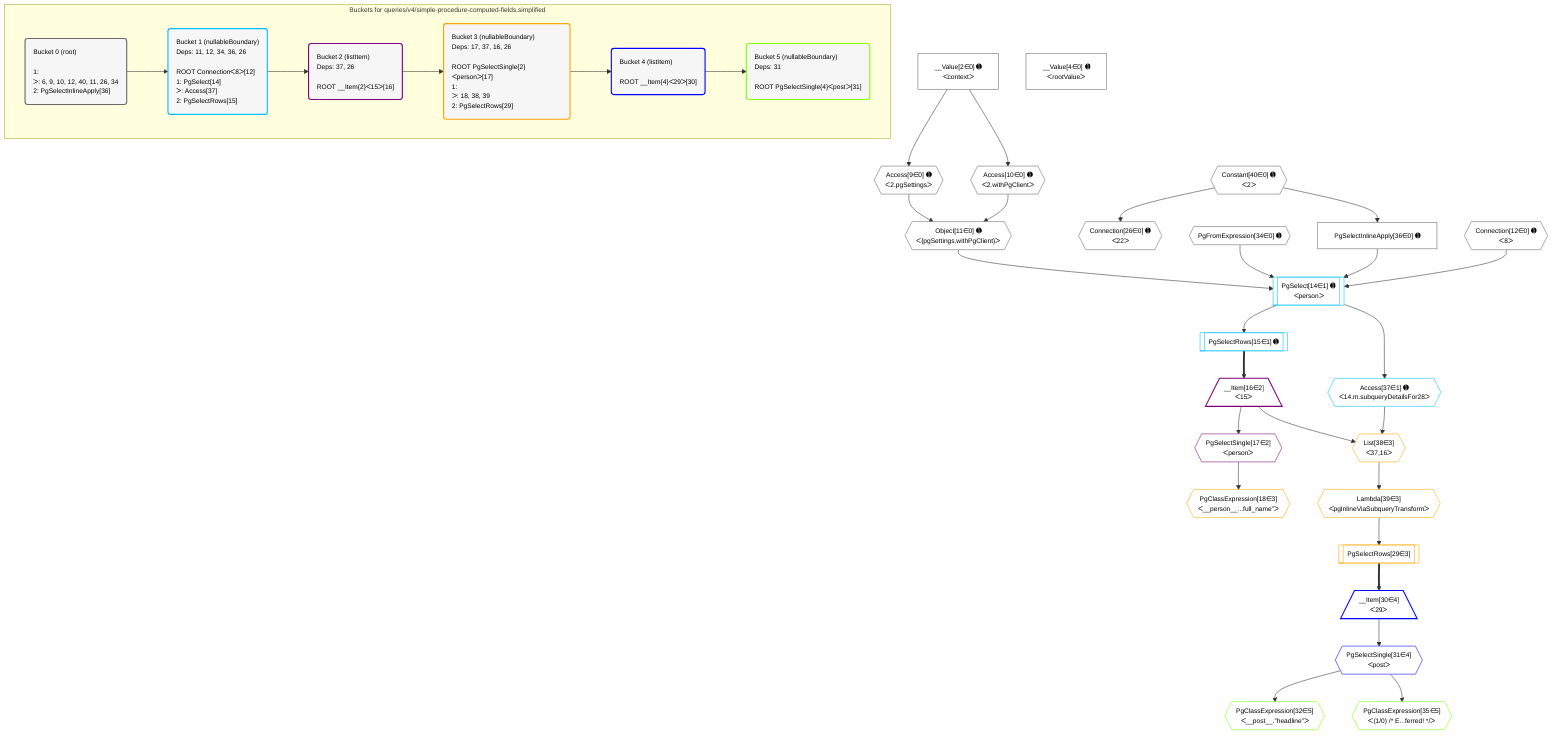 %%{init: {'themeVariables': { 'fontSize': '12px'}}}%%
graph TD
    classDef path fill:#eee,stroke:#000,color:#000
    classDef plan fill:#fff,stroke-width:1px,color:#000
    classDef itemplan fill:#fff,stroke-width:2px,color:#000
    classDef unbatchedplan fill:#dff,stroke-width:1px,color:#000
    classDef sideeffectplan fill:#fcc,stroke-width:2px,color:#000
    classDef bucket fill:#f6f6f6,color:#000,stroke-width:2px,text-align:left

    subgraph "Buckets for queries/v4/simple-procedure-computed-fields.simplified"
    Bucket0("Bucket 0 (root)<br /><br />1: <br />ᐳ: 6, 9, 10, 12, 40, 11, 26, 34<br />2: PgSelectInlineApply[36]"):::bucket
    Bucket1("Bucket 1 (nullableBoundary)<br />Deps: 11, 12, 34, 36, 26<br /><br />ROOT Connectionᐸ8ᐳ[12]<br />1: PgSelect[14]<br />ᐳ: Access[37]<br />2: PgSelectRows[15]"):::bucket
    Bucket2("Bucket 2 (listItem)<br />Deps: 37, 26<br /><br />ROOT __Item{2}ᐸ15ᐳ[16]"):::bucket
    Bucket3("Bucket 3 (nullableBoundary)<br />Deps: 17, 37, 16, 26<br /><br />ROOT PgSelectSingle{2}ᐸpersonᐳ[17]<br />1: <br />ᐳ: 18, 38, 39<br />2: PgSelectRows[29]"):::bucket
    Bucket4("Bucket 4 (listItem)<br /><br />ROOT __Item{4}ᐸ29ᐳ[30]"):::bucket
    Bucket5("Bucket 5 (nullableBoundary)<br />Deps: 31<br /><br />ROOT PgSelectSingle{4}ᐸpostᐳ[31]"):::bucket
    end
    Bucket0 --> Bucket1
    Bucket1 --> Bucket2
    Bucket2 --> Bucket3
    Bucket3 --> Bucket4
    Bucket4 --> Bucket5

    %% plan dependencies
    Object11{{"Object[11∈0] ➊<br />ᐸ{pgSettings,withPgClient}ᐳ"}}:::plan
    Access9{{"Access[9∈0] ➊<br />ᐸ2.pgSettingsᐳ"}}:::plan
    Access10{{"Access[10∈0] ➊<br />ᐸ2.withPgClientᐳ"}}:::plan
    Access9 & Access10 --> Object11
    __Value2["__Value[2∈0] ➊<br />ᐸcontextᐳ"]:::plan
    __Value2 --> Access9
    __Value2 --> Access10
    Connection26{{"Connection[26∈0] ➊<br />ᐸ22ᐳ"}}:::plan
    Constant40{{"Constant[40∈0] ➊<br />ᐸ2ᐳ"}}:::plan
    Constant40 --> Connection26
    PgFromExpression34{{"PgFromExpression[34∈0] ➊"}}:::plan
    PgSelectInlineApply36["PgSelectInlineApply[36∈0] ➊"]:::plan
    Constant40 --> PgSelectInlineApply36
    __Value4["__Value[4∈0] ➊<br />ᐸrootValueᐳ"]:::plan
    Connection12{{"Connection[12∈0] ➊<br />ᐸ8ᐳ"}}:::plan
    PgSelect14[["PgSelect[14∈1] ➊<br />ᐸpersonᐳ"]]:::plan
    Object11 & Connection12 & PgFromExpression34 & PgSelectInlineApply36 --> PgSelect14
    PgSelectRows15[["PgSelectRows[15∈1] ➊"]]:::plan
    PgSelect14 --> PgSelectRows15
    Access37{{"Access[37∈1] ➊<br />ᐸ14.m.subqueryDetailsFor28ᐳ"}}:::plan
    PgSelect14 --> Access37
    __Item16[/"__Item[16∈2]<br />ᐸ15ᐳ"\]:::itemplan
    PgSelectRows15 ==> __Item16
    PgSelectSingle17{{"PgSelectSingle[17∈2]<br />ᐸpersonᐳ"}}:::plan
    __Item16 --> PgSelectSingle17
    List38{{"List[38∈3]<br />ᐸ37,16ᐳ"}}:::plan
    Access37 & __Item16 --> List38
    PgClassExpression18{{"PgClassExpression[18∈3]<br />ᐸ__person__...full_name”ᐳ"}}:::plan
    PgSelectSingle17 --> PgClassExpression18
    PgSelectRows29[["PgSelectRows[29∈3]"]]:::plan
    Lambda39{{"Lambda[39∈3]<br />ᐸpgInlineViaSubqueryTransformᐳ"}}:::plan
    Lambda39 --> PgSelectRows29
    List38 --> Lambda39
    __Item30[/"__Item[30∈4]<br />ᐸ29ᐳ"\]:::itemplan
    PgSelectRows29 ==> __Item30
    PgSelectSingle31{{"PgSelectSingle[31∈4]<br />ᐸpostᐳ"}}:::plan
    __Item30 --> PgSelectSingle31
    PgClassExpression32{{"PgClassExpression[32∈5]<br />ᐸ__post__.”headline”ᐳ"}}:::plan
    PgSelectSingle31 --> PgClassExpression32
    PgClassExpression35{{"PgClassExpression[35∈5]<br />ᐸ(1/0) /* E...ferred! */ᐳ"}}:::plan
    PgSelectSingle31 --> PgClassExpression35

    %% define steps
    classDef bucket0 stroke:#696969
    class Bucket0,__Value2,__Value4,Access9,Access10,Object11,Connection12,Connection26,PgFromExpression34,PgSelectInlineApply36,Constant40 bucket0
    classDef bucket1 stroke:#00bfff
    class Bucket1,PgSelect14,PgSelectRows15,Access37 bucket1
    classDef bucket2 stroke:#7f007f
    class Bucket2,__Item16,PgSelectSingle17 bucket2
    classDef bucket3 stroke:#ffa500
    class Bucket3,PgClassExpression18,PgSelectRows29,List38,Lambda39 bucket3
    classDef bucket4 stroke:#0000ff
    class Bucket4,__Item30,PgSelectSingle31 bucket4
    classDef bucket5 stroke:#7fff00
    class Bucket5,PgClassExpression32,PgClassExpression35 bucket5